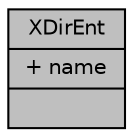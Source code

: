 digraph "XDirEnt"
{
  edge [fontname="Helvetica",fontsize="10",labelfontname="Helvetica",labelfontsize="10"];
  node [fontname="Helvetica",fontsize="10",shape=record];
  Node1 [label="{XDirEnt\n|+ name\l|}",height=0.2,width=0.4,color="black", fillcolor="grey75", style="filled", fontcolor="black"];
}
